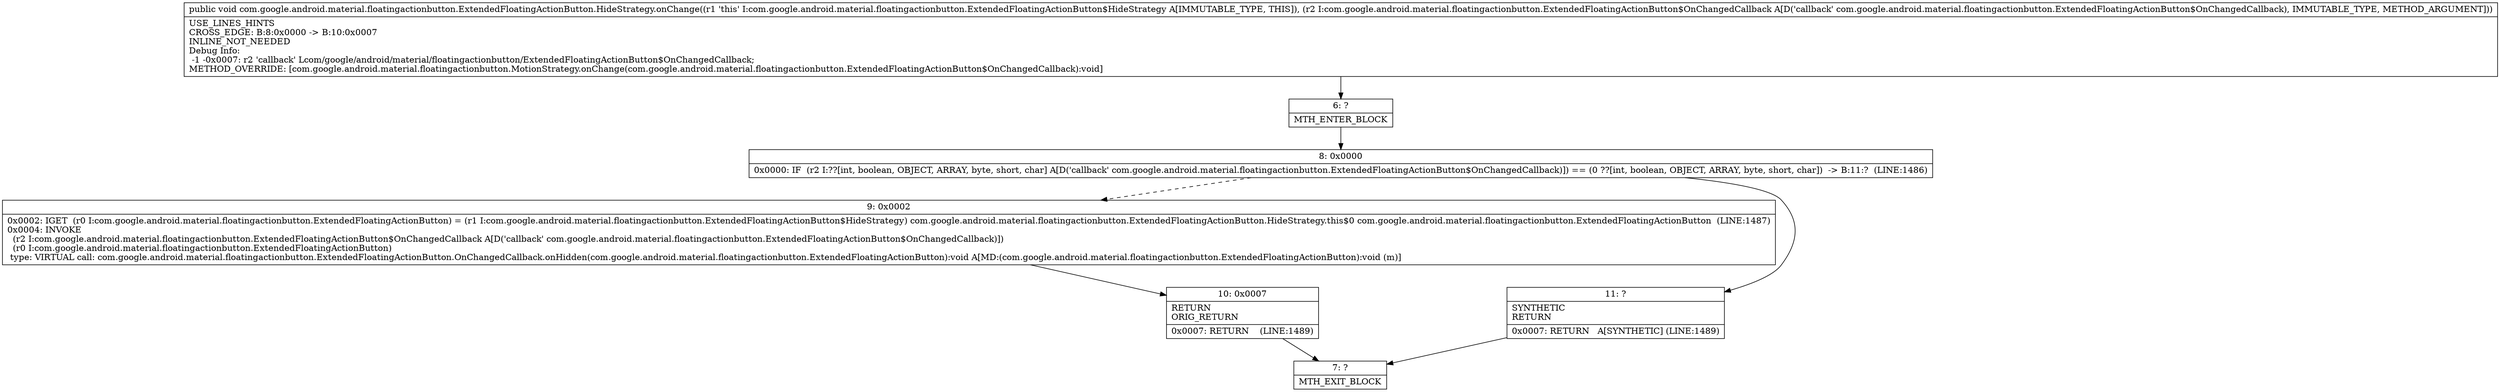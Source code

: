 digraph "CFG forcom.google.android.material.floatingactionbutton.ExtendedFloatingActionButton.HideStrategy.onChange(Lcom\/google\/android\/material\/floatingactionbutton\/ExtendedFloatingActionButton$OnChangedCallback;)V" {
Node_6 [shape=record,label="{6\:\ ?|MTH_ENTER_BLOCK\l}"];
Node_8 [shape=record,label="{8\:\ 0x0000|0x0000: IF  (r2 I:??[int, boolean, OBJECT, ARRAY, byte, short, char] A[D('callback' com.google.android.material.floatingactionbutton.ExtendedFloatingActionButton$OnChangedCallback)]) == (0 ??[int, boolean, OBJECT, ARRAY, byte, short, char])  \-\> B:11:?  (LINE:1486)\l}"];
Node_9 [shape=record,label="{9\:\ 0x0002|0x0002: IGET  (r0 I:com.google.android.material.floatingactionbutton.ExtendedFloatingActionButton) = (r1 I:com.google.android.material.floatingactionbutton.ExtendedFloatingActionButton$HideStrategy) com.google.android.material.floatingactionbutton.ExtendedFloatingActionButton.HideStrategy.this$0 com.google.android.material.floatingactionbutton.ExtendedFloatingActionButton  (LINE:1487)\l0x0004: INVOKE  \l  (r2 I:com.google.android.material.floatingactionbutton.ExtendedFloatingActionButton$OnChangedCallback A[D('callback' com.google.android.material.floatingactionbutton.ExtendedFloatingActionButton$OnChangedCallback)])\l  (r0 I:com.google.android.material.floatingactionbutton.ExtendedFloatingActionButton)\l type: VIRTUAL call: com.google.android.material.floatingactionbutton.ExtendedFloatingActionButton.OnChangedCallback.onHidden(com.google.android.material.floatingactionbutton.ExtendedFloatingActionButton):void A[MD:(com.google.android.material.floatingactionbutton.ExtendedFloatingActionButton):void (m)]\l}"];
Node_10 [shape=record,label="{10\:\ 0x0007|RETURN\lORIG_RETURN\l|0x0007: RETURN    (LINE:1489)\l}"];
Node_7 [shape=record,label="{7\:\ ?|MTH_EXIT_BLOCK\l}"];
Node_11 [shape=record,label="{11\:\ ?|SYNTHETIC\lRETURN\l|0x0007: RETURN   A[SYNTHETIC] (LINE:1489)\l}"];
MethodNode[shape=record,label="{public void com.google.android.material.floatingactionbutton.ExtendedFloatingActionButton.HideStrategy.onChange((r1 'this' I:com.google.android.material.floatingactionbutton.ExtendedFloatingActionButton$HideStrategy A[IMMUTABLE_TYPE, THIS]), (r2 I:com.google.android.material.floatingactionbutton.ExtendedFloatingActionButton$OnChangedCallback A[D('callback' com.google.android.material.floatingactionbutton.ExtendedFloatingActionButton$OnChangedCallback), IMMUTABLE_TYPE, METHOD_ARGUMENT]))  | USE_LINES_HINTS\lCROSS_EDGE: B:8:0x0000 \-\> B:10:0x0007\lINLINE_NOT_NEEDED\lDebug Info:\l  \-1 \-0x0007: r2 'callback' Lcom\/google\/android\/material\/floatingactionbutton\/ExtendedFloatingActionButton$OnChangedCallback;\lMETHOD_OVERRIDE: [com.google.android.material.floatingactionbutton.MotionStrategy.onChange(com.google.android.material.floatingactionbutton.ExtendedFloatingActionButton$OnChangedCallback):void]\l}"];
MethodNode -> Node_6;Node_6 -> Node_8;
Node_8 -> Node_9[style=dashed];
Node_8 -> Node_11;
Node_9 -> Node_10;
Node_10 -> Node_7;
Node_11 -> Node_7;
}

